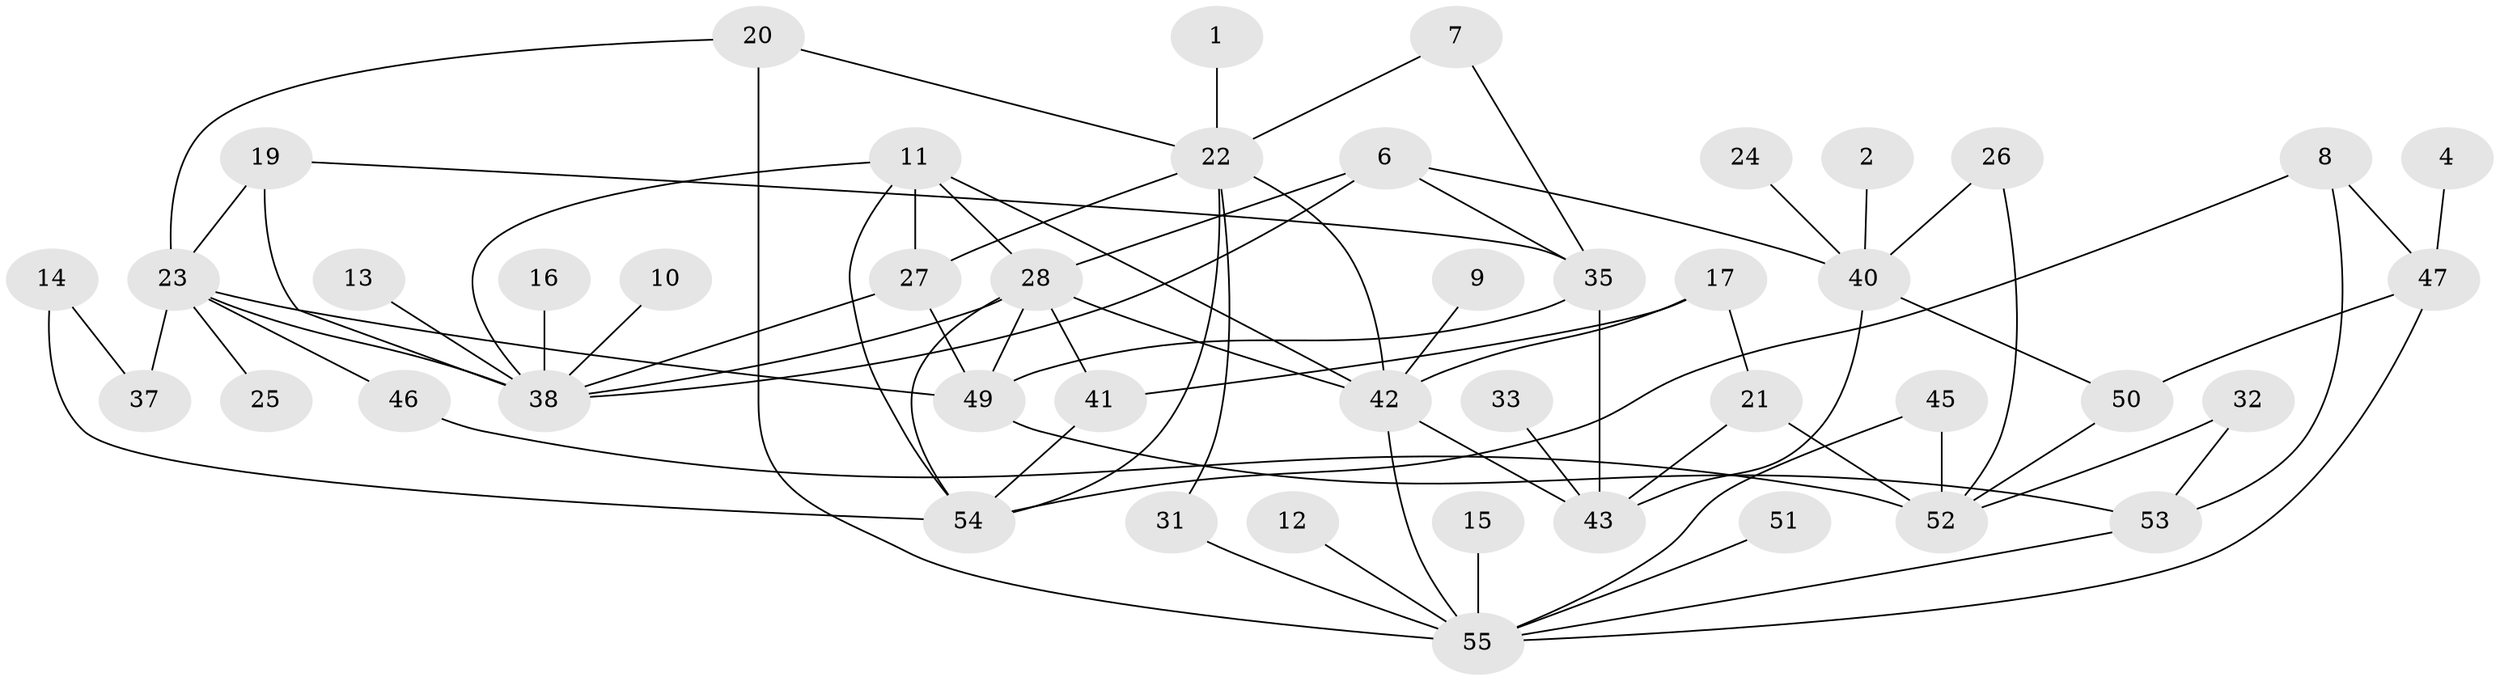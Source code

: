 // original degree distribution, {2: 0.2, 1: 0.24545454545454545, 4: 0.12727272727272726, 3: 0.2727272727272727, 0: 0.06363636363636363, 5: 0.045454545454545456, 7: 0.01818181818181818, 6: 0.02727272727272727}
// Generated by graph-tools (version 1.1) at 2025/25/03/09/25 03:25:20]
// undirected, 45 vertices, 75 edges
graph export_dot {
graph [start="1"]
  node [color=gray90,style=filled];
  1;
  2;
  4;
  6;
  7;
  8;
  9;
  10;
  11;
  12;
  13;
  14;
  15;
  16;
  17;
  19;
  20;
  21;
  22;
  23;
  24;
  25;
  26;
  27;
  28;
  31;
  32;
  33;
  35;
  37;
  38;
  40;
  41;
  42;
  43;
  45;
  46;
  47;
  49;
  50;
  51;
  52;
  53;
  54;
  55;
  1 -- 22 [weight=1.0];
  2 -- 40 [weight=1.0];
  4 -- 47 [weight=1.0];
  6 -- 28 [weight=1.0];
  6 -- 35 [weight=1.0];
  6 -- 38 [weight=1.0];
  6 -- 40 [weight=1.0];
  7 -- 22 [weight=1.0];
  7 -- 35 [weight=1.0];
  8 -- 47 [weight=1.0];
  8 -- 53 [weight=1.0];
  8 -- 54 [weight=1.0];
  9 -- 42 [weight=1.0];
  10 -- 38 [weight=1.0];
  11 -- 27 [weight=2.0];
  11 -- 28 [weight=1.0];
  11 -- 38 [weight=1.0];
  11 -- 42 [weight=1.0];
  11 -- 54 [weight=1.0];
  12 -- 55 [weight=1.0];
  13 -- 38 [weight=1.0];
  14 -- 37 [weight=1.0];
  14 -- 54 [weight=1.0];
  15 -- 55 [weight=1.0];
  16 -- 38 [weight=1.0];
  17 -- 21 [weight=1.0];
  17 -- 41 [weight=1.0];
  17 -- 42 [weight=1.0];
  19 -- 23 [weight=1.0];
  19 -- 35 [weight=1.0];
  19 -- 38 [weight=1.0];
  20 -- 22 [weight=1.0];
  20 -- 23 [weight=1.0];
  20 -- 55 [weight=1.0];
  21 -- 43 [weight=1.0];
  21 -- 52 [weight=2.0];
  22 -- 27 [weight=1.0];
  22 -- 31 [weight=1.0];
  22 -- 42 [weight=1.0];
  22 -- 54 [weight=1.0];
  23 -- 25 [weight=1.0];
  23 -- 37 [weight=1.0];
  23 -- 38 [weight=1.0];
  23 -- 46 [weight=1.0];
  23 -- 49 [weight=1.0];
  24 -- 40 [weight=1.0];
  26 -- 40 [weight=1.0];
  26 -- 52 [weight=1.0];
  27 -- 38 [weight=1.0];
  27 -- 49 [weight=1.0];
  28 -- 38 [weight=1.0];
  28 -- 41 [weight=2.0];
  28 -- 42 [weight=1.0];
  28 -- 49 [weight=1.0];
  28 -- 54 [weight=1.0];
  31 -- 55 [weight=1.0];
  32 -- 52 [weight=1.0];
  32 -- 53 [weight=1.0];
  33 -- 43 [weight=1.0];
  35 -- 43 [weight=2.0];
  35 -- 49 [weight=1.0];
  40 -- 43 [weight=1.0];
  40 -- 50 [weight=1.0];
  41 -- 54 [weight=1.0];
  42 -- 43 [weight=2.0];
  42 -- 55 [weight=1.0];
  45 -- 52 [weight=1.0];
  45 -- 55 [weight=1.0];
  46 -- 52 [weight=1.0];
  47 -- 50 [weight=1.0];
  47 -- 55 [weight=1.0];
  49 -- 53 [weight=1.0];
  50 -- 52 [weight=1.0];
  51 -- 55 [weight=1.0];
  53 -- 55 [weight=1.0];
}
